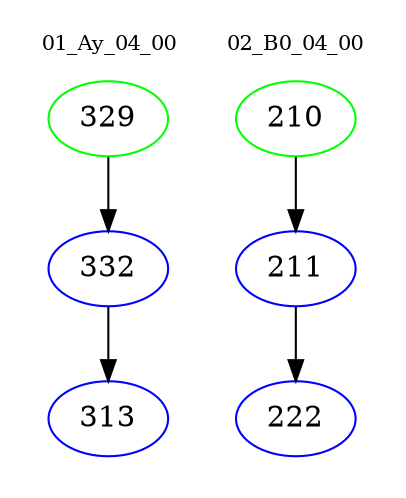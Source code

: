 digraph{
subgraph cluster_0 {
color = white
label = "01_Ay_04_00";
fontsize=10;
T0_329 [label="329", color="green"]
T0_329 -> T0_332 [color="black"]
T0_332 [label="332", color="blue"]
T0_332 -> T0_313 [color="black"]
T0_313 [label="313", color="blue"]
}
subgraph cluster_1 {
color = white
label = "02_B0_04_00";
fontsize=10;
T1_210 [label="210", color="green"]
T1_210 -> T1_211 [color="black"]
T1_211 [label="211", color="blue"]
T1_211 -> T1_222 [color="black"]
T1_222 [label="222", color="blue"]
}
}
